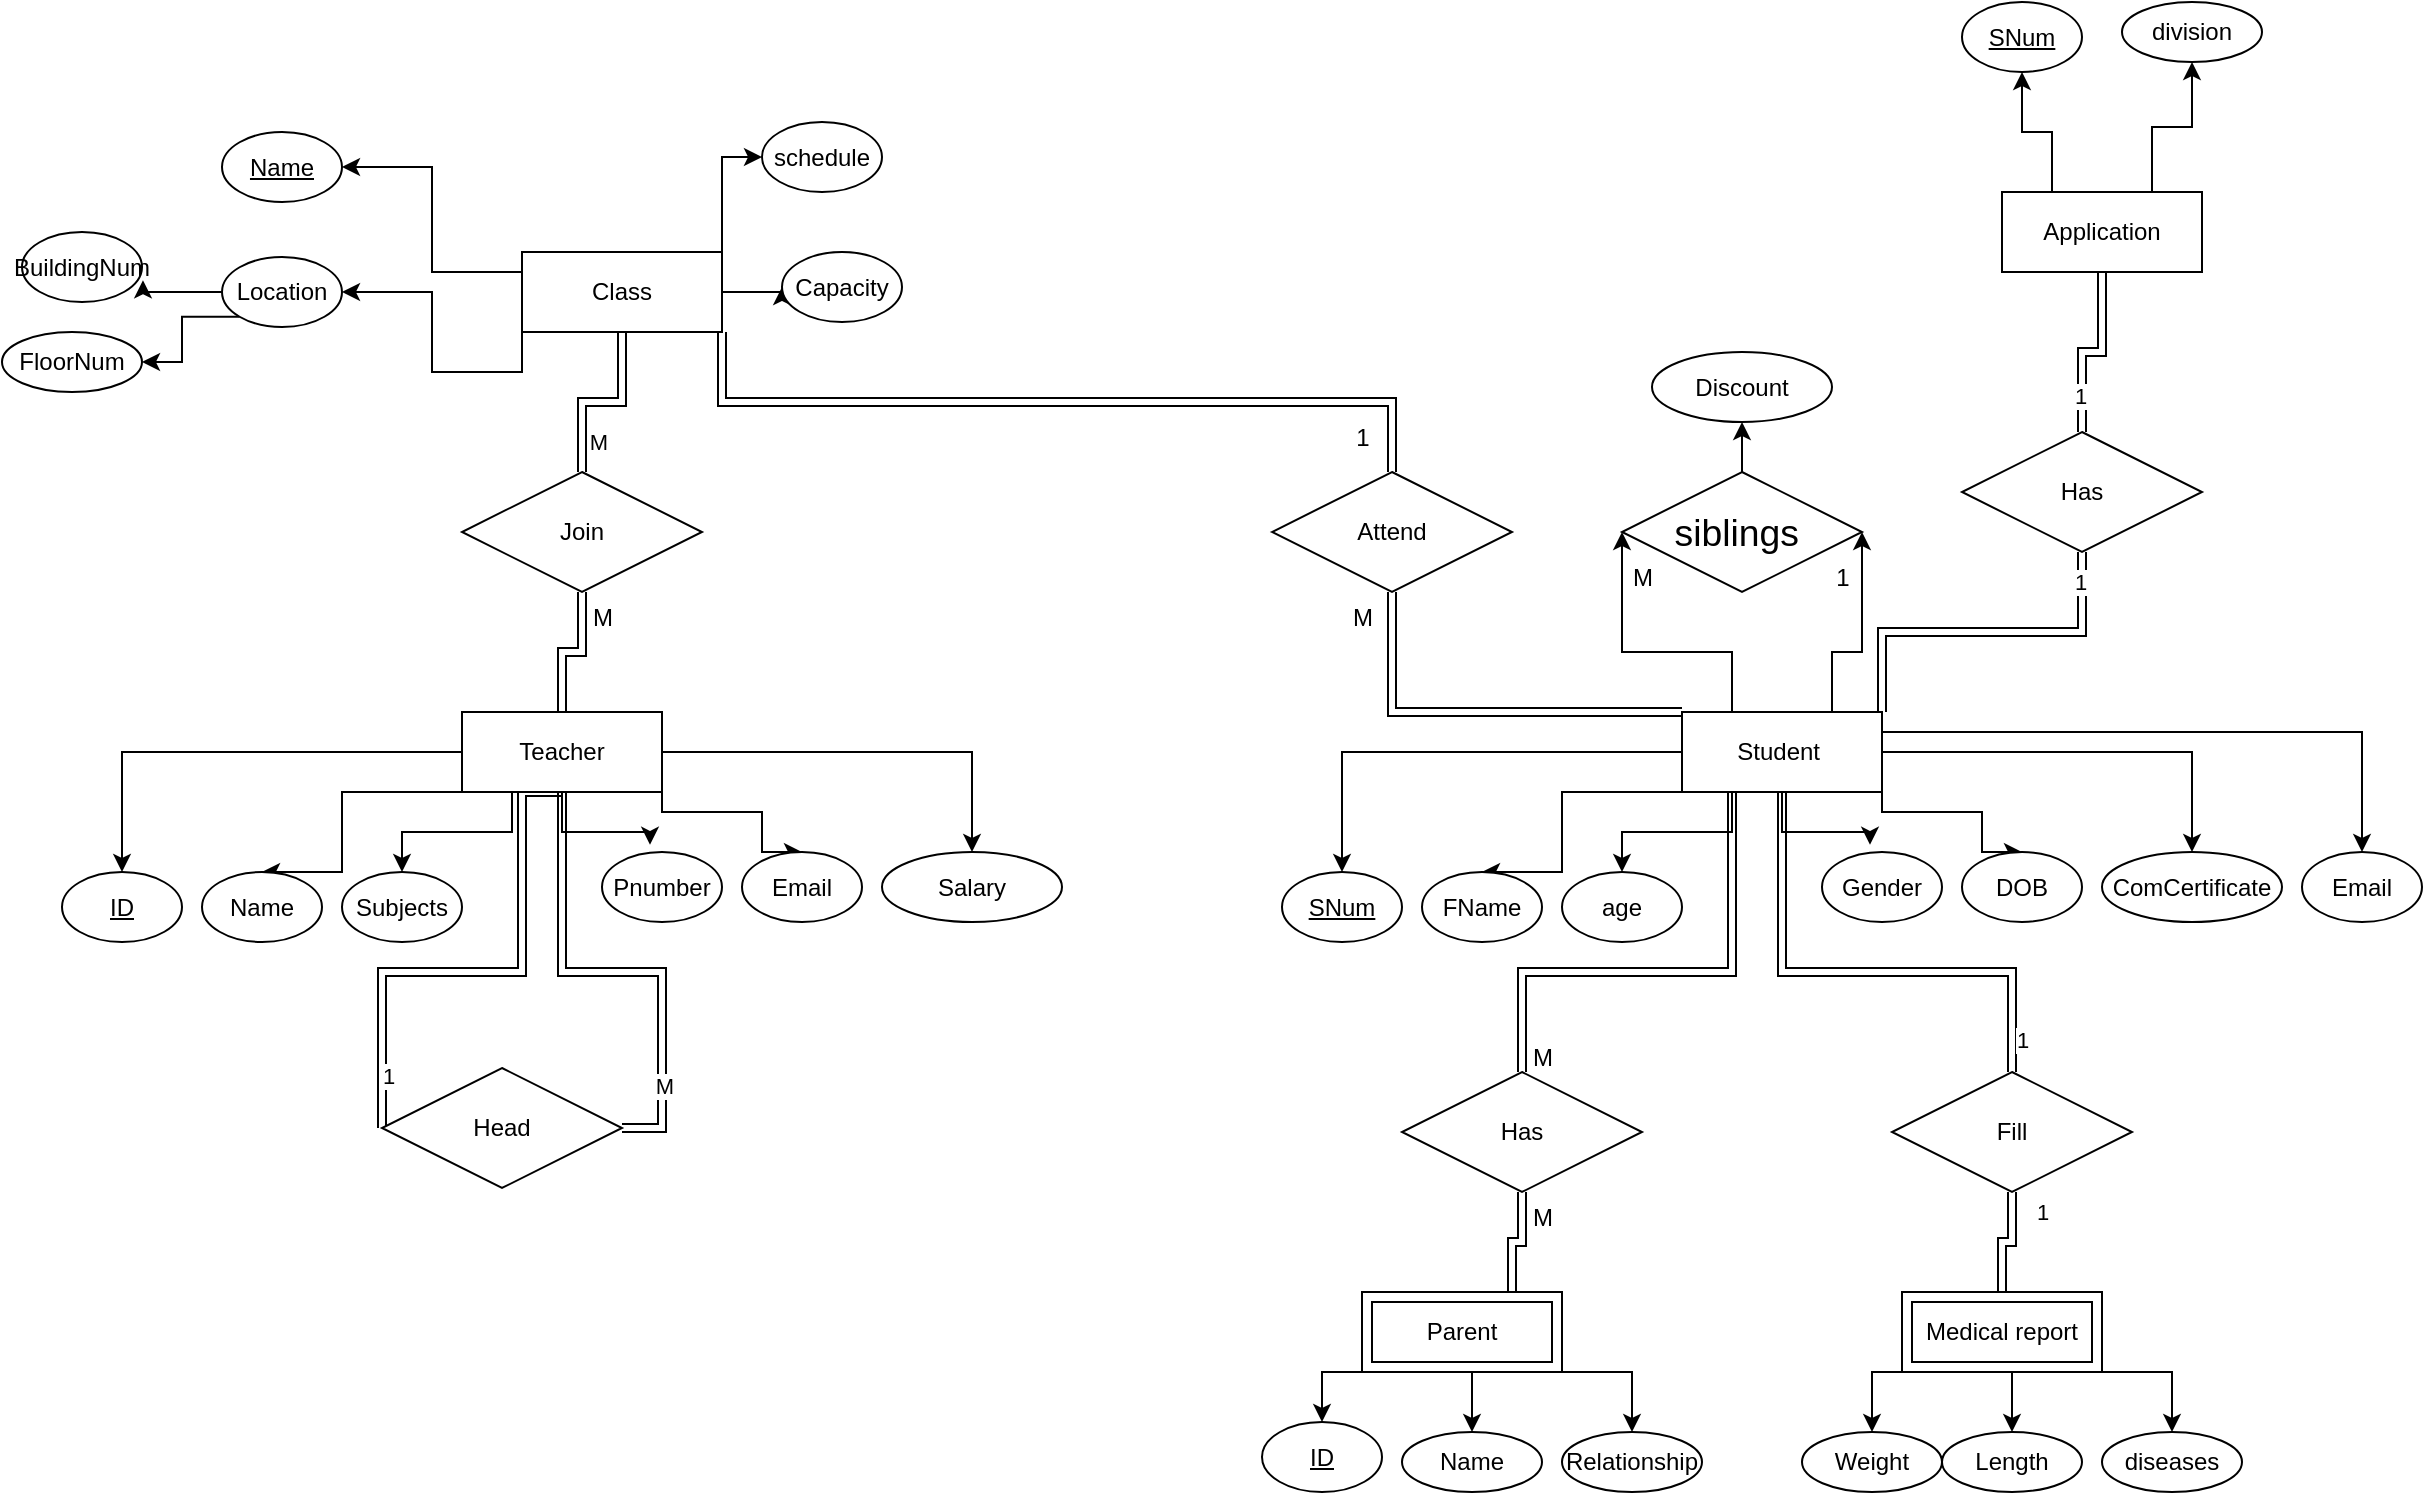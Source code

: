 <mxfile version="24.6.4" type="device">
  <diagram id="R2lEEEUBdFMjLlhIrx00" name="Page-1">
    <mxGraphModel dx="3201" dy="2260" grid="1" gridSize="10" guides="1" tooltips="1" connect="1" arrows="1" fold="1" page="1" pageScale="1" pageWidth="850" pageHeight="1100" math="0" shadow="0" extFonts="Permanent Marker^https://fonts.googleapis.com/css?family=Permanent+Marker">
      <root>
        <mxCell id="0" />
        <mxCell id="1" parent="0" />
        <mxCell id="xF6KHp1AxPR2kExiSh4Z-90" style="edgeStyle=orthogonalEdgeStyle;rounded=0;orthogonalLoop=1;jettySize=auto;html=1;exitX=0.25;exitY=0;exitDx=0;exitDy=0;entryX=0.5;entryY=1;entryDx=0;entryDy=0;" edge="1" parent="1" source="xF6KHp1AxPR2kExiSh4Z-2" target="xF6KHp1AxPR2kExiSh4Z-4">
          <mxGeometry relative="1" as="geometry" />
        </mxCell>
        <mxCell id="xF6KHp1AxPR2kExiSh4Z-91" style="edgeStyle=orthogonalEdgeStyle;rounded=0;orthogonalLoop=1;jettySize=auto;html=1;exitX=0.75;exitY=0;exitDx=0;exitDy=0;entryX=0.5;entryY=1;entryDx=0;entryDy=0;" edge="1" parent="1" source="xF6KHp1AxPR2kExiSh4Z-2" target="xF6KHp1AxPR2kExiSh4Z-3">
          <mxGeometry relative="1" as="geometry" />
        </mxCell>
        <mxCell id="xF6KHp1AxPR2kExiSh4Z-94" style="edgeStyle=orthogonalEdgeStyle;rounded=0;orthogonalLoop=1;jettySize=auto;html=1;exitX=0.5;exitY=1;exitDx=0;exitDy=0;entryX=0.5;entryY=0;entryDx=0;entryDy=0;shape=link;" edge="1" parent="1" source="xF6KHp1AxPR2kExiSh4Z-2" target="xF6KHp1AxPR2kExiSh4Z-92">
          <mxGeometry relative="1" as="geometry" />
        </mxCell>
        <mxCell id="xF6KHp1AxPR2kExiSh4Z-96" value="1" style="edgeLabel;html=1;align=center;verticalAlign=middle;resizable=0;points=[];" vertex="1" connectable="0" parent="xF6KHp1AxPR2kExiSh4Z-94">
          <mxGeometry x="0.589" y="-1" relative="1" as="geometry">
            <mxPoint as="offset" />
          </mxGeometry>
        </mxCell>
        <mxCell id="xF6KHp1AxPR2kExiSh4Z-2" value="Application" style="whiteSpace=wrap;html=1;align=center;" vertex="1" parent="1">
          <mxGeometry x="550" width="100" height="40" as="geometry" />
        </mxCell>
        <mxCell id="xF6KHp1AxPR2kExiSh4Z-3" value="division" style="ellipse;whiteSpace=wrap;html=1;align=center;" vertex="1" parent="1">
          <mxGeometry x="610" y="-95" width="70" height="30" as="geometry" />
        </mxCell>
        <mxCell id="xF6KHp1AxPR2kExiSh4Z-4" value="SNum" style="ellipse;whiteSpace=wrap;html=1;align=center;fontStyle=4;" vertex="1" parent="1">
          <mxGeometry x="530" y="-95" width="60" height="35" as="geometry" />
        </mxCell>
        <mxCell id="xF6KHp1AxPR2kExiSh4Z-18" style="edgeStyle=orthogonalEdgeStyle;rounded=0;orthogonalLoop=1;jettySize=auto;html=1;exitX=0;exitY=0.5;exitDx=0;exitDy=0;entryX=0.5;entryY=0;entryDx=0;entryDy=0;" edge="1" parent="1" source="xF6KHp1AxPR2kExiSh4Z-7" target="xF6KHp1AxPR2kExiSh4Z-9">
          <mxGeometry relative="1" as="geometry" />
        </mxCell>
        <mxCell id="xF6KHp1AxPR2kExiSh4Z-19" style="edgeStyle=orthogonalEdgeStyle;rounded=0;orthogonalLoop=1;jettySize=auto;html=1;exitX=0;exitY=1;exitDx=0;exitDy=0;entryX=0.5;entryY=0;entryDx=0;entryDy=0;" edge="1" parent="1" source="xF6KHp1AxPR2kExiSh4Z-7" target="xF6KHp1AxPR2kExiSh4Z-13">
          <mxGeometry relative="1" as="geometry">
            <Array as="points">
              <mxPoint x="330" y="300" />
            </Array>
          </mxGeometry>
        </mxCell>
        <mxCell id="xF6KHp1AxPR2kExiSh4Z-20" style="edgeStyle=orthogonalEdgeStyle;rounded=0;orthogonalLoop=1;jettySize=auto;html=1;exitX=0.25;exitY=1;exitDx=0;exitDy=0;entryX=0.5;entryY=0;entryDx=0;entryDy=0;" edge="1" parent="1" source="xF6KHp1AxPR2kExiSh4Z-7" target="xF6KHp1AxPR2kExiSh4Z-14">
          <mxGeometry relative="1" as="geometry" />
        </mxCell>
        <mxCell id="xF6KHp1AxPR2kExiSh4Z-22" style="edgeStyle=orthogonalEdgeStyle;rounded=0;orthogonalLoop=1;jettySize=auto;html=1;exitX=1;exitY=1;exitDx=0;exitDy=0;entryX=0.5;entryY=0;entryDx=0;entryDy=0;" edge="1" parent="1" source="xF6KHp1AxPR2kExiSh4Z-7" target="xF6KHp1AxPR2kExiSh4Z-16">
          <mxGeometry relative="1" as="geometry">
            <Array as="points">
              <mxPoint x="490" y="310" />
              <mxPoint x="540" y="310" />
            </Array>
          </mxGeometry>
        </mxCell>
        <mxCell id="xF6KHp1AxPR2kExiSh4Z-23" style="edgeStyle=orthogonalEdgeStyle;rounded=0;orthogonalLoop=1;jettySize=auto;html=1;exitX=1;exitY=0.5;exitDx=0;exitDy=0;entryX=0.5;entryY=0;entryDx=0;entryDy=0;" edge="1" parent="1" source="xF6KHp1AxPR2kExiSh4Z-7" target="xF6KHp1AxPR2kExiSh4Z-17">
          <mxGeometry relative="1" as="geometry" />
        </mxCell>
        <mxCell id="xF6KHp1AxPR2kExiSh4Z-25" style="edgeStyle=orthogonalEdgeStyle;rounded=0;orthogonalLoop=1;jettySize=auto;html=1;exitX=1;exitY=0.25;exitDx=0;exitDy=0;entryX=0.5;entryY=0;entryDx=0;entryDy=0;" edge="1" parent="1" source="xF6KHp1AxPR2kExiSh4Z-7" target="xF6KHp1AxPR2kExiSh4Z-24">
          <mxGeometry relative="1" as="geometry" />
        </mxCell>
        <mxCell id="xF6KHp1AxPR2kExiSh4Z-93" style="edgeStyle=orthogonalEdgeStyle;rounded=0;orthogonalLoop=1;jettySize=auto;html=1;exitX=1;exitY=0;exitDx=0;exitDy=0;entryX=0.5;entryY=1;entryDx=0;entryDy=0;shape=link;" edge="1" parent="1" source="xF6KHp1AxPR2kExiSh4Z-7" target="xF6KHp1AxPR2kExiSh4Z-92">
          <mxGeometry relative="1" as="geometry" />
        </mxCell>
        <mxCell id="xF6KHp1AxPR2kExiSh4Z-95" value="1" style="edgeLabel;html=1;align=center;verticalAlign=middle;resizable=0;points=[];" vertex="1" connectable="0" parent="xF6KHp1AxPR2kExiSh4Z-93">
          <mxGeometry x="0.831" y="1" relative="1" as="geometry">
            <mxPoint as="offset" />
          </mxGeometry>
        </mxCell>
        <mxCell id="xF6KHp1AxPR2kExiSh4Z-99" style="edgeStyle=orthogonalEdgeStyle;rounded=0;orthogonalLoop=1;jettySize=auto;html=1;exitX=0.5;exitY=1;exitDx=0;exitDy=0;entryX=0.5;entryY=0;entryDx=0;entryDy=0;shape=link;" edge="1" parent="1" source="xF6KHp1AxPR2kExiSh4Z-7" target="xF6KHp1AxPR2kExiSh4Z-98">
          <mxGeometry relative="1" as="geometry">
            <Array as="points">
              <mxPoint x="440" y="390" />
              <mxPoint x="555" y="390" />
            </Array>
          </mxGeometry>
        </mxCell>
        <mxCell id="xF6KHp1AxPR2kExiSh4Z-101" value="1" style="edgeLabel;html=1;align=center;verticalAlign=middle;resizable=0;points=[];" vertex="1" connectable="0" parent="xF6KHp1AxPR2kExiSh4Z-99">
          <mxGeometry x="0.873" y="-2" relative="1" as="geometry">
            <mxPoint x="7" as="offset" />
          </mxGeometry>
        </mxCell>
        <mxCell id="xF6KHp1AxPR2kExiSh4Z-103" style="edgeStyle=orthogonalEdgeStyle;rounded=0;orthogonalLoop=1;jettySize=auto;html=1;exitX=0.25;exitY=1;exitDx=0;exitDy=0;entryX=0.5;entryY=0;entryDx=0;entryDy=0;shape=link;" edge="1" parent="1" source="xF6KHp1AxPR2kExiSh4Z-7" target="xF6KHp1AxPR2kExiSh4Z-97">
          <mxGeometry relative="1" as="geometry">
            <Array as="points">
              <mxPoint x="415" y="390" />
              <mxPoint x="310" y="390" />
            </Array>
          </mxGeometry>
        </mxCell>
        <mxCell id="xF6KHp1AxPR2kExiSh4Z-114" style="edgeStyle=orthogonalEdgeStyle;rounded=0;orthogonalLoop=1;jettySize=auto;html=1;exitX=0.75;exitY=0;exitDx=0;exitDy=0;entryX=1;entryY=0.5;entryDx=0;entryDy=0;" edge="1" parent="1" source="xF6KHp1AxPR2kExiSh4Z-7" target="xF6KHp1AxPR2kExiSh4Z-113">
          <mxGeometry relative="1" as="geometry">
            <Array as="points">
              <mxPoint x="465" y="230" />
              <mxPoint x="480" y="230" />
            </Array>
          </mxGeometry>
        </mxCell>
        <mxCell id="xF6KHp1AxPR2kExiSh4Z-115" style="edgeStyle=orthogonalEdgeStyle;rounded=0;orthogonalLoop=1;jettySize=auto;html=1;exitX=0.25;exitY=0;exitDx=0;exitDy=0;entryX=0;entryY=0.5;entryDx=0;entryDy=0;" edge="1" parent="1" source="xF6KHp1AxPR2kExiSh4Z-7" target="xF6KHp1AxPR2kExiSh4Z-113">
          <mxGeometry relative="1" as="geometry">
            <Array as="points">
              <mxPoint x="415" y="230" />
              <mxPoint x="360" y="230" />
            </Array>
          </mxGeometry>
        </mxCell>
        <mxCell id="xF6KHp1AxPR2kExiSh4Z-121" style="edgeStyle=orthogonalEdgeStyle;rounded=0;orthogonalLoop=1;jettySize=auto;html=1;exitX=0;exitY=0;exitDx=0;exitDy=0;entryX=0.5;entryY=1;entryDx=0;entryDy=0;shape=link;" edge="1" parent="1" source="xF6KHp1AxPR2kExiSh4Z-7" target="xF6KHp1AxPR2kExiSh4Z-120">
          <mxGeometry relative="1" as="geometry">
            <Array as="points">
              <mxPoint x="245" y="260" />
            </Array>
          </mxGeometry>
        </mxCell>
        <mxCell id="xF6KHp1AxPR2kExiSh4Z-7" value="Student&amp;nbsp;" style="whiteSpace=wrap;html=1;align=center;" vertex="1" parent="1">
          <mxGeometry x="390" y="260" width="100" height="40" as="geometry" />
        </mxCell>
        <mxCell id="xF6KHp1AxPR2kExiSh4Z-9" value="SNum" style="ellipse;whiteSpace=wrap;html=1;align=center;fontStyle=4;" vertex="1" parent="1">
          <mxGeometry x="190" y="340" width="60" height="35" as="geometry" />
        </mxCell>
        <mxCell id="xF6KHp1AxPR2kExiSh4Z-13" value="FName" style="ellipse;whiteSpace=wrap;html=1;align=center;" vertex="1" parent="1">
          <mxGeometry x="260" y="340" width="60" height="35" as="geometry" />
        </mxCell>
        <mxCell id="xF6KHp1AxPR2kExiSh4Z-14" value="age" style="ellipse;whiteSpace=wrap;html=1;align=center;" vertex="1" parent="1">
          <mxGeometry x="330" y="340" width="60" height="35" as="geometry" />
        </mxCell>
        <mxCell id="xF6KHp1AxPR2kExiSh4Z-15" value="Gender" style="ellipse;whiteSpace=wrap;html=1;align=center;" vertex="1" parent="1">
          <mxGeometry x="460" y="330" width="60" height="35" as="geometry" />
        </mxCell>
        <mxCell id="xF6KHp1AxPR2kExiSh4Z-16" value="DOB" style="ellipse;whiteSpace=wrap;html=1;align=center;" vertex="1" parent="1">
          <mxGeometry x="530" y="330" width="60" height="35" as="geometry" />
        </mxCell>
        <mxCell id="xF6KHp1AxPR2kExiSh4Z-17" value="ComCertificate" style="ellipse;whiteSpace=wrap;html=1;align=center;" vertex="1" parent="1">
          <mxGeometry x="600" y="330" width="90" height="35" as="geometry" />
        </mxCell>
        <mxCell id="xF6KHp1AxPR2kExiSh4Z-21" style="edgeStyle=orthogonalEdgeStyle;rounded=0;orthogonalLoop=1;jettySize=auto;html=1;exitX=0.5;exitY=1;exitDx=0;exitDy=0;entryX=0.4;entryY=-0.103;entryDx=0;entryDy=0;entryPerimeter=0;" edge="1" parent="1" source="xF6KHp1AxPR2kExiSh4Z-7" target="xF6KHp1AxPR2kExiSh4Z-15">
          <mxGeometry relative="1" as="geometry" />
        </mxCell>
        <mxCell id="xF6KHp1AxPR2kExiSh4Z-24" value="Email" style="ellipse;whiteSpace=wrap;html=1;align=center;" vertex="1" parent="1">
          <mxGeometry x="700" y="330" width="60" height="35" as="geometry" />
        </mxCell>
        <mxCell id="xF6KHp1AxPR2kExiSh4Z-28" value="Name" style="ellipse;whiteSpace=wrap;html=1;align=center;" vertex="1" parent="1">
          <mxGeometry x="250" y="620" width="70" height="30" as="geometry" />
        </mxCell>
        <mxCell id="xF6KHp1AxPR2kExiSh4Z-29" value="ID" style="ellipse;whiteSpace=wrap;html=1;align=center;fontStyle=4;" vertex="1" parent="1">
          <mxGeometry x="180" y="615" width="60" height="35" as="geometry" />
        </mxCell>
        <mxCell id="xF6KHp1AxPR2kExiSh4Z-35" style="edgeStyle=orthogonalEdgeStyle;rounded=0;orthogonalLoop=1;jettySize=auto;html=1;exitX=0;exitY=1;exitDx=0;exitDy=0;entryX=0.5;entryY=0;entryDx=0;entryDy=0;" edge="1" parent="1" source="xF6KHp1AxPR2kExiSh4Z-31" target="xF6KHp1AxPR2kExiSh4Z-29">
          <mxGeometry relative="1" as="geometry" />
        </mxCell>
        <mxCell id="xF6KHp1AxPR2kExiSh4Z-36" style="edgeStyle=orthogonalEdgeStyle;rounded=0;orthogonalLoop=1;jettySize=auto;html=1;exitX=0.5;exitY=1;exitDx=0;exitDy=0;entryX=0.5;entryY=0;entryDx=0;entryDy=0;" edge="1" parent="1" source="xF6KHp1AxPR2kExiSh4Z-31" target="xF6KHp1AxPR2kExiSh4Z-28">
          <mxGeometry relative="1" as="geometry" />
        </mxCell>
        <mxCell id="xF6KHp1AxPR2kExiSh4Z-37" style="edgeStyle=orthogonalEdgeStyle;rounded=0;orthogonalLoop=1;jettySize=auto;html=1;exitX=1;exitY=1;exitDx=0;exitDy=0;entryX=0.5;entryY=0;entryDx=0;entryDy=0;" edge="1" parent="1" source="xF6KHp1AxPR2kExiSh4Z-31" target="xF6KHp1AxPR2kExiSh4Z-34">
          <mxGeometry relative="1" as="geometry">
            <Array as="points">
              <mxPoint x="365" y="590" />
            </Array>
          </mxGeometry>
        </mxCell>
        <mxCell id="xF6KHp1AxPR2kExiSh4Z-104" style="edgeStyle=orthogonalEdgeStyle;rounded=0;orthogonalLoop=1;jettySize=auto;html=1;exitX=0.75;exitY=0;exitDx=0;exitDy=0;entryX=0.5;entryY=1;entryDx=0;entryDy=0;shape=link;" edge="1" parent="1" source="xF6KHp1AxPR2kExiSh4Z-31" target="xF6KHp1AxPR2kExiSh4Z-97">
          <mxGeometry relative="1" as="geometry" />
        </mxCell>
        <mxCell id="xF6KHp1AxPR2kExiSh4Z-31" value="Parent" style="shape=ext;margin=3;double=1;whiteSpace=wrap;html=1;align=center;" vertex="1" parent="1">
          <mxGeometry x="230" y="550" width="100" height="40" as="geometry" />
        </mxCell>
        <mxCell id="xF6KHp1AxPR2kExiSh4Z-34" value="Relationship" style="ellipse;whiteSpace=wrap;html=1;align=center;" vertex="1" parent="1">
          <mxGeometry x="330" y="620" width="70" height="30" as="geometry" />
        </mxCell>
        <mxCell id="xF6KHp1AxPR2kExiSh4Z-38" style="edgeStyle=orthogonalEdgeStyle;rounded=0;orthogonalLoop=1;jettySize=auto;html=1;exitX=0;exitY=0.5;exitDx=0;exitDy=0;entryX=0.5;entryY=0;entryDx=0;entryDy=0;" edge="1" parent="1" source="xF6KHp1AxPR2kExiSh4Z-44" target="xF6KHp1AxPR2kExiSh4Z-45">
          <mxGeometry relative="1" as="geometry" />
        </mxCell>
        <mxCell id="xF6KHp1AxPR2kExiSh4Z-39" style="edgeStyle=orthogonalEdgeStyle;rounded=0;orthogonalLoop=1;jettySize=auto;html=1;exitX=0;exitY=1;exitDx=0;exitDy=0;entryX=0.5;entryY=0;entryDx=0;entryDy=0;" edge="1" parent="1" source="xF6KHp1AxPR2kExiSh4Z-44" target="xF6KHp1AxPR2kExiSh4Z-46">
          <mxGeometry relative="1" as="geometry">
            <Array as="points">
              <mxPoint x="-280" y="300" />
            </Array>
          </mxGeometry>
        </mxCell>
        <mxCell id="xF6KHp1AxPR2kExiSh4Z-40" style="edgeStyle=orthogonalEdgeStyle;rounded=0;orthogonalLoop=1;jettySize=auto;html=1;exitX=0.25;exitY=1;exitDx=0;exitDy=0;entryX=0.5;entryY=0;entryDx=0;entryDy=0;" edge="1" parent="1" source="xF6KHp1AxPR2kExiSh4Z-44" target="xF6KHp1AxPR2kExiSh4Z-47">
          <mxGeometry relative="1" as="geometry" />
        </mxCell>
        <mxCell id="xF6KHp1AxPR2kExiSh4Z-41" style="edgeStyle=orthogonalEdgeStyle;rounded=0;orthogonalLoop=1;jettySize=auto;html=1;exitX=1;exitY=1;exitDx=0;exitDy=0;entryX=0.5;entryY=0;entryDx=0;entryDy=0;" edge="1" parent="1" source="xF6KHp1AxPR2kExiSh4Z-44" target="xF6KHp1AxPR2kExiSh4Z-49">
          <mxGeometry relative="1" as="geometry">
            <Array as="points">
              <mxPoint x="-120" y="310" />
              <mxPoint x="-70" y="310" />
            </Array>
          </mxGeometry>
        </mxCell>
        <mxCell id="xF6KHp1AxPR2kExiSh4Z-42" style="edgeStyle=orthogonalEdgeStyle;rounded=0;orthogonalLoop=1;jettySize=auto;html=1;exitX=1;exitY=0.5;exitDx=0;exitDy=0;entryX=0.5;entryY=0;entryDx=0;entryDy=0;" edge="1" parent="1" source="xF6KHp1AxPR2kExiSh4Z-44" target="xF6KHp1AxPR2kExiSh4Z-50">
          <mxGeometry relative="1" as="geometry" />
        </mxCell>
        <mxCell id="xF6KHp1AxPR2kExiSh4Z-108" style="edgeStyle=orthogonalEdgeStyle;rounded=0;orthogonalLoop=1;jettySize=auto;html=1;exitX=0.5;exitY=1;exitDx=0;exitDy=0;entryX=0;entryY=0.5;entryDx=0;entryDy=0;shape=link;" edge="1" parent="1" source="xF6KHp1AxPR2kExiSh4Z-44" target="xF6KHp1AxPR2kExiSh4Z-107">
          <mxGeometry relative="1" as="geometry">
            <Array as="points">
              <mxPoint x="-190" y="300" />
              <mxPoint x="-190" y="390" />
              <mxPoint x="-260" y="390" />
            </Array>
          </mxGeometry>
        </mxCell>
        <mxCell id="xF6KHp1AxPR2kExiSh4Z-111" value="1" style="edgeLabel;html=1;align=center;verticalAlign=middle;resizable=0;points=[];" vertex="1" connectable="0" parent="xF6KHp1AxPR2kExiSh4Z-108">
          <mxGeometry x="0.796" y="3" relative="1" as="geometry">
            <mxPoint as="offset" />
          </mxGeometry>
        </mxCell>
        <mxCell id="xF6KHp1AxPR2kExiSh4Z-110" style="edgeStyle=orthogonalEdgeStyle;rounded=0;orthogonalLoop=1;jettySize=auto;html=1;exitX=0.5;exitY=1;exitDx=0;exitDy=0;entryX=1;entryY=0.5;entryDx=0;entryDy=0;shape=link;" edge="1" parent="1" source="xF6KHp1AxPR2kExiSh4Z-44" target="xF6KHp1AxPR2kExiSh4Z-107">
          <mxGeometry relative="1" as="geometry">
            <Array as="points">
              <mxPoint x="-170" y="390" />
              <mxPoint x="-120" y="390" />
              <mxPoint x="-120" y="468" />
            </Array>
          </mxGeometry>
        </mxCell>
        <mxCell id="xF6KHp1AxPR2kExiSh4Z-112" value="M" style="edgeLabel;html=1;align=center;verticalAlign=middle;resizable=0;points=[];" vertex="1" connectable="0" parent="xF6KHp1AxPR2kExiSh4Z-110">
          <mxGeometry x="0.655" y="1" relative="1" as="geometry">
            <mxPoint as="offset" />
          </mxGeometry>
        </mxCell>
        <mxCell id="xF6KHp1AxPR2kExiSh4Z-126" style="edgeStyle=orthogonalEdgeStyle;rounded=0;orthogonalLoop=1;jettySize=auto;html=1;exitX=0.5;exitY=0;exitDx=0;exitDy=0;entryX=0.5;entryY=1;entryDx=0;entryDy=0;shape=link;" edge="1" parent="1" source="xF6KHp1AxPR2kExiSh4Z-44" target="xF6KHp1AxPR2kExiSh4Z-125">
          <mxGeometry relative="1" as="geometry" />
        </mxCell>
        <mxCell id="xF6KHp1AxPR2kExiSh4Z-44" value="Teacher" style="whiteSpace=wrap;html=1;align=center;" vertex="1" parent="1">
          <mxGeometry x="-220" y="260" width="100" height="40" as="geometry" />
        </mxCell>
        <mxCell id="xF6KHp1AxPR2kExiSh4Z-45" value="ID" style="ellipse;whiteSpace=wrap;html=1;align=center;fontStyle=4;" vertex="1" parent="1">
          <mxGeometry x="-420" y="340" width="60" height="35" as="geometry" />
        </mxCell>
        <mxCell id="xF6KHp1AxPR2kExiSh4Z-46" value="Name" style="ellipse;whiteSpace=wrap;html=1;align=center;" vertex="1" parent="1">
          <mxGeometry x="-350" y="340" width="60" height="35" as="geometry" />
        </mxCell>
        <mxCell id="xF6KHp1AxPR2kExiSh4Z-47" value="Subjects" style="ellipse;whiteSpace=wrap;html=1;align=center;" vertex="1" parent="1">
          <mxGeometry x="-280" y="340" width="60" height="35" as="geometry" />
        </mxCell>
        <mxCell id="xF6KHp1AxPR2kExiSh4Z-48" value="Pnumber" style="ellipse;whiteSpace=wrap;html=1;align=center;" vertex="1" parent="1">
          <mxGeometry x="-150" y="330" width="60" height="35" as="geometry" />
        </mxCell>
        <mxCell id="xF6KHp1AxPR2kExiSh4Z-49" value="Email" style="ellipse;whiteSpace=wrap;html=1;align=center;" vertex="1" parent="1">
          <mxGeometry x="-80" y="330" width="60" height="35" as="geometry" />
        </mxCell>
        <mxCell id="xF6KHp1AxPR2kExiSh4Z-50" value="Salary" style="ellipse;whiteSpace=wrap;html=1;align=center;" vertex="1" parent="1">
          <mxGeometry x="-10" y="330" width="90" height="35" as="geometry" />
        </mxCell>
        <mxCell id="xF6KHp1AxPR2kExiSh4Z-51" style="edgeStyle=orthogonalEdgeStyle;rounded=0;orthogonalLoop=1;jettySize=auto;html=1;exitX=0.5;exitY=1;exitDx=0;exitDy=0;entryX=0.4;entryY=-0.103;entryDx=0;entryDy=0;entryPerimeter=0;" edge="1" parent="1" source="xF6KHp1AxPR2kExiSh4Z-44" target="xF6KHp1AxPR2kExiSh4Z-48">
          <mxGeometry relative="1" as="geometry" />
        </mxCell>
        <mxCell id="xF6KHp1AxPR2kExiSh4Z-60" value="Length" style="ellipse;whiteSpace=wrap;html=1;align=center;" vertex="1" parent="1">
          <mxGeometry x="520" y="620" width="70" height="30" as="geometry" />
        </mxCell>
        <mxCell id="xF6KHp1AxPR2kExiSh4Z-62" style="edgeStyle=orthogonalEdgeStyle;rounded=0;orthogonalLoop=1;jettySize=auto;html=1;exitX=0;exitY=1;exitDx=0;exitDy=0;entryX=0.5;entryY=0;entryDx=0;entryDy=0;" edge="1" parent="1" source="xF6KHp1AxPR2kExiSh4Z-65" target="xF6KHp1AxPR2kExiSh4Z-67">
          <mxGeometry relative="1" as="geometry">
            <mxPoint x="480" y="615" as="targetPoint" />
          </mxGeometry>
        </mxCell>
        <mxCell id="xF6KHp1AxPR2kExiSh4Z-63" style="edgeStyle=orthogonalEdgeStyle;rounded=0;orthogonalLoop=1;jettySize=auto;html=1;exitX=0.5;exitY=1;exitDx=0;exitDy=0;entryX=0.5;entryY=0;entryDx=0;entryDy=0;" edge="1" parent="1" source="xF6KHp1AxPR2kExiSh4Z-65" target="xF6KHp1AxPR2kExiSh4Z-60">
          <mxGeometry relative="1" as="geometry" />
        </mxCell>
        <mxCell id="xF6KHp1AxPR2kExiSh4Z-64" style="edgeStyle=orthogonalEdgeStyle;rounded=0;orthogonalLoop=1;jettySize=auto;html=1;exitX=1;exitY=1;exitDx=0;exitDy=0;entryX=0.5;entryY=0;entryDx=0;entryDy=0;" edge="1" parent="1" source="xF6KHp1AxPR2kExiSh4Z-65" target="xF6KHp1AxPR2kExiSh4Z-66">
          <mxGeometry relative="1" as="geometry">
            <Array as="points">
              <mxPoint x="635" y="590" />
            </Array>
          </mxGeometry>
        </mxCell>
        <mxCell id="xF6KHp1AxPR2kExiSh4Z-100" style="edgeStyle=orthogonalEdgeStyle;rounded=0;orthogonalLoop=1;jettySize=auto;html=1;exitX=0.5;exitY=0;exitDx=0;exitDy=0;entryX=0.5;entryY=1;entryDx=0;entryDy=0;shape=link;" edge="1" parent="1" source="xF6KHp1AxPR2kExiSh4Z-65" target="xF6KHp1AxPR2kExiSh4Z-98">
          <mxGeometry relative="1" as="geometry" />
        </mxCell>
        <mxCell id="xF6KHp1AxPR2kExiSh4Z-102" value="1" style="edgeLabel;html=1;align=center;verticalAlign=middle;resizable=0;points=[];" vertex="1" connectable="0" parent="xF6KHp1AxPR2kExiSh4Z-100">
          <mxGeometry x="0.669" y="-2" relative="1" as="geometry">
            <mxPoint x="13" y="1" as="offset" />
          </mxGeometry>
        </mxCell>
        <mxCell id="xF6KHp1AxPR2kExiSh4Z-65" value="Medical report" style="shape=ext;margin=3;double=1;whiteSpace=wrap;html=1;align=center;" vertex="1" parent="1">
          <mxGeometry x="500" y="550" width="100" height="40" as="geometry" />
        </mxCell>
        <mxCell id="xF6KHp1AxPR2kExiSh4Z-66" value="diseases" style="ellipse;whiteSpace=wrap;html=1;align=center;" vertex="1" parent="1">
          <mxGeometry x="600" y="620" width="70" height="30" as="geometry" />
        </mxCell>
        <mxCell id="xF6KHp1AxPR2kExiSh4Z-67" value="Weight" style="ellipse;whiteSpace=wrap;html=1;align=center;" vertex="1" parent="1">
          <mxGeometry x="450" y="620" width="70" height="30" as="geometry" />
        </mxCell>
        <mxCell id="xF6KHp1AxPR2kExiSh4Z-83" style="edgeStyle=orthogonalEdgeStyle;rounded=0;orthogonalLoop=1;jettySize=auto;html=1;exitX=0;exitY=0.25;exitDx=0;exitDy=0;entryX=1;entryY=0.5;entryDx=0;entryDy=0;" edge="1" parent="1" source="xF6KHp1AxPR2kExiSh4Z-73" target="xF6KHp1AxPR2kExiSh4Z-74">
          <mxGeometry relative="1" as="geometry" />
        </mxCell>
        <mxCell id="xF6KHp1AxPR2kExiSh4Z-84" style="edgeStyle=orthogonalEdgeStyle;rounded=0;orthogonalLoop=1;jettySize=auto;html=1;exitX=0;exitY=1;exitDx=0;exitDy=0;entryX=1;entryY=0.5;entryDx=0;entryDy=0;" edge="1" parent="1" source="xF6KHp1AxPR2kExiSh4Z-73" target="xF6KHp1AxPR2kExiSh4Z-75">
          <mxGeometry relative="1" as="geometry" />
        </mxCell>
        <mxCell id="xF6KHp1AxPR2kExiSh4Z-87" style="edgeStyle=orthogonalEdgeStyle;rounded=0;orthogonalLoop=1;jettySize=auto;html=1;exitX=1;exitY=0;exitDx=0;exitDy=0;entryX=0;entryY=0.5;entryDx=0;entryDy=0;" edge="1" parent="1" source="xF6KHp1AxPR2kExiSh4Z-73" target="xF6KHp1AxPR2kExiSh4Z-78">
          <mxGeometry relative="1" as="geometry" />
        </mxCell>
        <mxCell id="xF6KHp1AxPR2kExiSh4Z-88" style="edgeStyle=orthogonalEdgeStyle;rounded=0;orthogonalLoop=1;jettySize=auto;html=1;exitX=1;exitY=0.5;exitDx=0;exitDy=0;entryX=0;entryY=0.5;entryDx=0;entryDy=0;" edge="1" parent="1" source="xF6KHp1AxPR2kExiSh4Z-73" target="xF6KHp1AxPR2kExiSh4Z-77">
          <mxGeometry relative="1" as="geometry" />
        </mxCell>
        <mxCell id="xF6KHp1AxPR2kExiSh4Z-122" style="edgeStyle=orthogonalEdgeStyle;rounded=0;orthogonalLoop=1;jettySize=auto;html=1;exitX=1;exitY=1;exitDx=0;exitDy=0;shape=link;" edge="1" parent="1" source="xF6KHp1AxPR2kExiSh4Z-73" target="xF6KHp1AxPR2kExiSh4Z-120">
          <mxGeometry relative="1" as="geometry" />
        </mxCell>
        <mxCell id="xF6KHp1AxPR2kExiSh4Z-127" style="edgeStyle=orthogonalEdgeStyle;rounded=0;orthogonalLoop=1;jettySize=auto;html=1;exitX=0.5;exitY=1;exitDx=0;exitDy=0;entryX=0.5;entryY=0;entryDx=0;entryDy=0;shape=link;" edge="1" parent="1" source="xF6KHp1AxPR2kExiSh4Z-73" target="xF6KHp1AxPR2kExiSh4Z-125">
          <mxGeometry relative="1" as="geometry" />
        </mxCell>
        <mxCell id="xF6KHp1AxPR2kExiSh4Z-129" value="M" style="edgeLabel;html=1;align=center;verticalAlign=middle;resizable=0;points=[];" vertex="1" connectable="0" parent="xF6KHp1AxPR2kExiSh4Z-127">
          <mxGeometry x="0.694" y="8" relative="1" as="geometry">
            <mxPoint y="-1" as="offset" />
          </mxGeometry>
        </mxCell>
        <mxCell id="xF6KHp1AxPR2kExiSh4Z-73" value="Class" style="whiteSpace=wrap;html=1;align=center;" vertex="1" parent="1">
          <mxGeometry x="-190" y="30" width="100" height="40" as="geometry" />
        </mxCell>
        <mxCell id="xF6KHp1AxPR2kExiSh4Z-74" value="Name" style="ellipse;whiteSpace=wrap;html=1;align=center;fontStyle=4;" vertex="1" parent="1">
          <mxGeometry x="-340" y="-30" width="60" height="35" as="geometry" />
        </mxCell>
        <mxCell id="xF6KHp1AxPR2kExiSh4Z-86" style="edgeStyle=orthogonalEdgeStyle;rounded=0;orthogonalLoop=1;jettySize=auto;html=1;exitX=0;exitY=1;exitDx=0;exitDy=0;entryX=1;entryY=0.5;entryDx=0;entryDy=0;" edge="1" parent="1" source="xF6KHp1AxPR2kExiSh4Z-75" target="xF6KHp1AxPR2kExiSh4Z-81">
          <mxGeometry relative="1" as="geometry" />
        </mxCell>
        <mxCell id="xF6KHp1AxPR2kExiSh4Z-75" value="Location" style="ellipse;whiteSpace=wrap;html=1;align=center;" vertex="1" parent="1">
          <mxGeometry x="-340" y="32.5" width="60" height="35" as="geometry" />
        </mxCell>
        <mxCell id="xF6KHp1AxPR2kExiSh4Z-77" value="Capacity" style="ellipse;whiteSpace=wrap;html=1;align=center;" vertex="1" parent="1">
          <mxGeometry x="-60" y="30" width="60" height="35" as="geometry" />
        </mxCell>
        <mxCell id="xF6KHp1AxPR2kExiSh4Z-78" value="schedule" style="ellipse;whiteSpace=wrap;html=1;align=center;" vertex="1" parent="1">
          <mxGeometry x="-70" y="-35" width="60" height="35" as="geometry" />
        </mxCell>
        <mxCell id="xF6KHp1AxPR2kExiSh4Z-81" value="FloorNum" style="ellipse;whiteSpace=wrap;html=1;align=center;" vertex="1" parent="1">
          <mxGeometry x="-450" y="70" width="70" height="30" as="geometry" />
        </mxCell>
        <mxCell id="xF6KHp1AxPR2kExiSh4Z-82" value="BuildingNum" style="ellipse;whiteSpace=wrap;html=1;align=center;" vertex="1" parent="1">
          <mxGeometry x="-440" y="20" width="60" height="35" as="geometry" />
        </mxCell>
        <mxCell id="xF6KHp1AxPR2kExiSh4Z-85" style="edgeStyle=orthogonalEdgeStyle;rounded=0;orthogonalLoop=1;jettySize=auto;html=1;exitX=0;exitY=0.5;exitDx=0;exitDy=0;entryX=1.008;entryY=0.69;entryDx=0;entryDy=0;entryPerimeter=0;" edge="1" parent="1" source="xF6KHp1AxPR2kExiSh4Z-75" target="xF6KHp1AxPR2kExiSh4Z-82">
          <mxGeometry relative="1" as="geometry" />
        </mxCell>
        <mxCell id="xF6KHp1AxPR2kExiSh4Z-92" value="Has" style="shape=rhombus;perimeter=rhombusPerimeter;whiteSpace=wrap;html=1;align=center;" vertex="1" parent="1">
          <mxGeometry x="530" y="120" width="120" height="60" as="geometry" />
        </mxCell>
        <mxCell id="xF6KHp1AxPR2kExiSh4Z-97" value="Has" style="shape=rhombus;perimeter=rhombusPerimeter;whiteSpace=wrap;html=1;align=center;" vertex="1" parent="1">
          <mxGeometry x="250" y="440" width="120" height="60" as="geometry" />
        </mxCell>
        <mxCell id="xF6KHp1AxPR2kExiSh4Z-98" value="Fill" style="shape=rhombus;perimeter=rhombusPerimeter;whiteSpace=wrap;html=1;align=center;" vertex="1" parent="1">
          <mxGeometry x="495" y="440" width="120" height="60" as="geometry" />
        </mxCell>
        <mxCell id="xF6KHp1AxPR2kExiSh4Z-105" value="M" style="text;html=1;align=center;verticalAlign=middle;resizable=0;points=[];autosize=1;strokeColor=none;fillColor=none;" vertex="1" parent="1">
          <mxGeometry x="305" y="498" width="30" height="30" as="geometry" />
        </mxCell>
        <mxCell id="xF6KHp1AxPR2kExiSh4Z-106" value="M" style="text;html=1;align=center;verticalAlign=middle;resizable=0;points=[];autosize=1;strokeColor=none;fillColor=none;" vertex="1" parent="1">
          <mxGeometry x="305" y="418" width="30" height="30" as="geometry" />
        </mxCell>
        <mxCell id="xF6KHp1AxPR2kExiSh4Z-107" value="Head" style="shape=rhombus;perimeter=rhombusPerimeter;whiteSpace=wrap;html=1;align=center;" vertex="1" parent="1">
          <mxGeometry x="-260" y="438" width="120" height="60" as="geometry" />
        </mxCell>
        <mxCell id="xF6KHp1AxPR2kExiSh4Z-119" style="edgeStyle=orthogonalEdgeStyle;rounded=0;orthogonalLoop=1;jettySize=auto;html=1;exitX=0.5;exitY=0;exitDx=0;exitDy=0;entryX=0.5;entryY=1;entryDx=0;entryDy=0;" edge="1" parent="1" source="xF6KHp1AxPR2kExiSh4Z-113" target="xF6KHp1AxPR2kExiSh4Z-118">
          <mxGeometry relative="1" as="geometry" />
        </mxCell>
        <mxCell id="xF6KHp1AxPR2kExiSh4Z-113" value="&lt;span style=&quot;font-size:14.0pt;line-height:107%;&lt;br/&gt;font-family:&amp;quot;Arial&amp;quot;,sans-serif;mso-ascii-theme-font:minor-bidi;mso-fareast-font-family:&lt;br/&gt;Calibri;mso-fareast-theme-font:minor-latin;mso-hansi-theme-font:minor-bidi;&lt;br/&gt;mso-bidi-theme-font:minor-bidi;mso-ansi-language:EN-US;mso-fareast-language:&lt;br/&gt;EN-US;mso-bidi-language:AR-EG&quot;&gt;siblings&amp;nbsp;&lt;/span&gt;" style="shape=rhombus;perimeter=rhombusPerimeter;whiteSpace=wrap;html=1;align=center;" vertex="1" parent="1">
          <mxGeometry x="360" y="140" width="120" height="60" as="geometry" />
        </mxCell>
        <mxCell id="xF6KHp1AxPR2kExiSh4Z-116" value="1" style="text;html=1;align=center;verticalAlign=middle;resizable=0;points=[];autosize=1;strokeColor=none;fillColor=none;" vertex="1" parent="1">
          <mxGeometry x="455" y="178" width="30" height="30" as="geometry" />
        </mxCell>
        <mxCell id="xF6KHp1AxPR2kExiSh4Z-117" value="M" style="text;html=1;align=center;verticalAlign=middle;resizable=0;points=[];autosize=1;strokeColor=none;fillColor=none;" vertex="1" parent="1">
          <mxGeometry x="355" y="178" width="30" height="30" as="geometry" />
        </mxCell>
        <mxCell id="xF6KHp1AxPR2kExiSh4Z-118" value="Discount" style="ellipse;whiteSpace=wrap;html=1;align=center;" vertex="1" parent="1">
          <mxGeometry x="375" y="80" width="90" height="35" as="geometry" />
        </mxCell>
        <mxCell id="xF6KHp1AxPR2kExiSh4Z-120" value="Attend" style="shape=rhombus;perimeter=rhombusPerimeter;whiteSpace=wrap;html=1;align=center;" vertex="1" parent="1">
          <mxGeometry x="185" y="140" width="120" height="60" as="geometry" />
        </mxCell>
        <mxCell id="xF6KHp1AxPR2kExiSh4Z-123" value="M" style="text;html=1;align=center;verticalAlign=middle;resizable=0;points=[];autosize=1;strokeColor=none;fillColor=none;" vertex="1" parent="1">
          <mxGeometry x="215" y="198" width="30" height="30" as="geometry" />
        </mxCell>
        <mxCell id="xF6KHp1AxPR2kExiSh4Z-124" value="1" style="text;html=1;align=center;verticalAlign=middle;resizable=0;points=[];autosize=1;strokeColor=none;fillColor=none;" vertex="1" parent="1">
          <mxGeometry x="215" y="108" width="30" height="30" as="geometry" />
        </mxCell>
        <mxCell id="xF6KHp1AxPR2kExiSh4Z-125" value="Join" style="shape=rhombus;perimeter=rhombusPerimeter;whiteSpace=wrap;html=1;align=center;" vertex="1" parent="1">
          <mxGeometry x="-220" y="140" width="120" height="60" as="geometry" />
        </mxCell>
        <mxCell id="xF6KHp1AxPR2kExiSh4Z-128" value="M" style="text;html=1;align=center;verticalAlign=middle;resizable=0;points=[];autosize=1;strokeColor=none;fillColor=none;" vertex="1" parent="1">
          <mxGeometry x="-165" y="198" width="30" height="30" as="geometry" />
        </mxCell>
      </root>
    </mxGraphModel>
  </diagram>
</mxfile>
